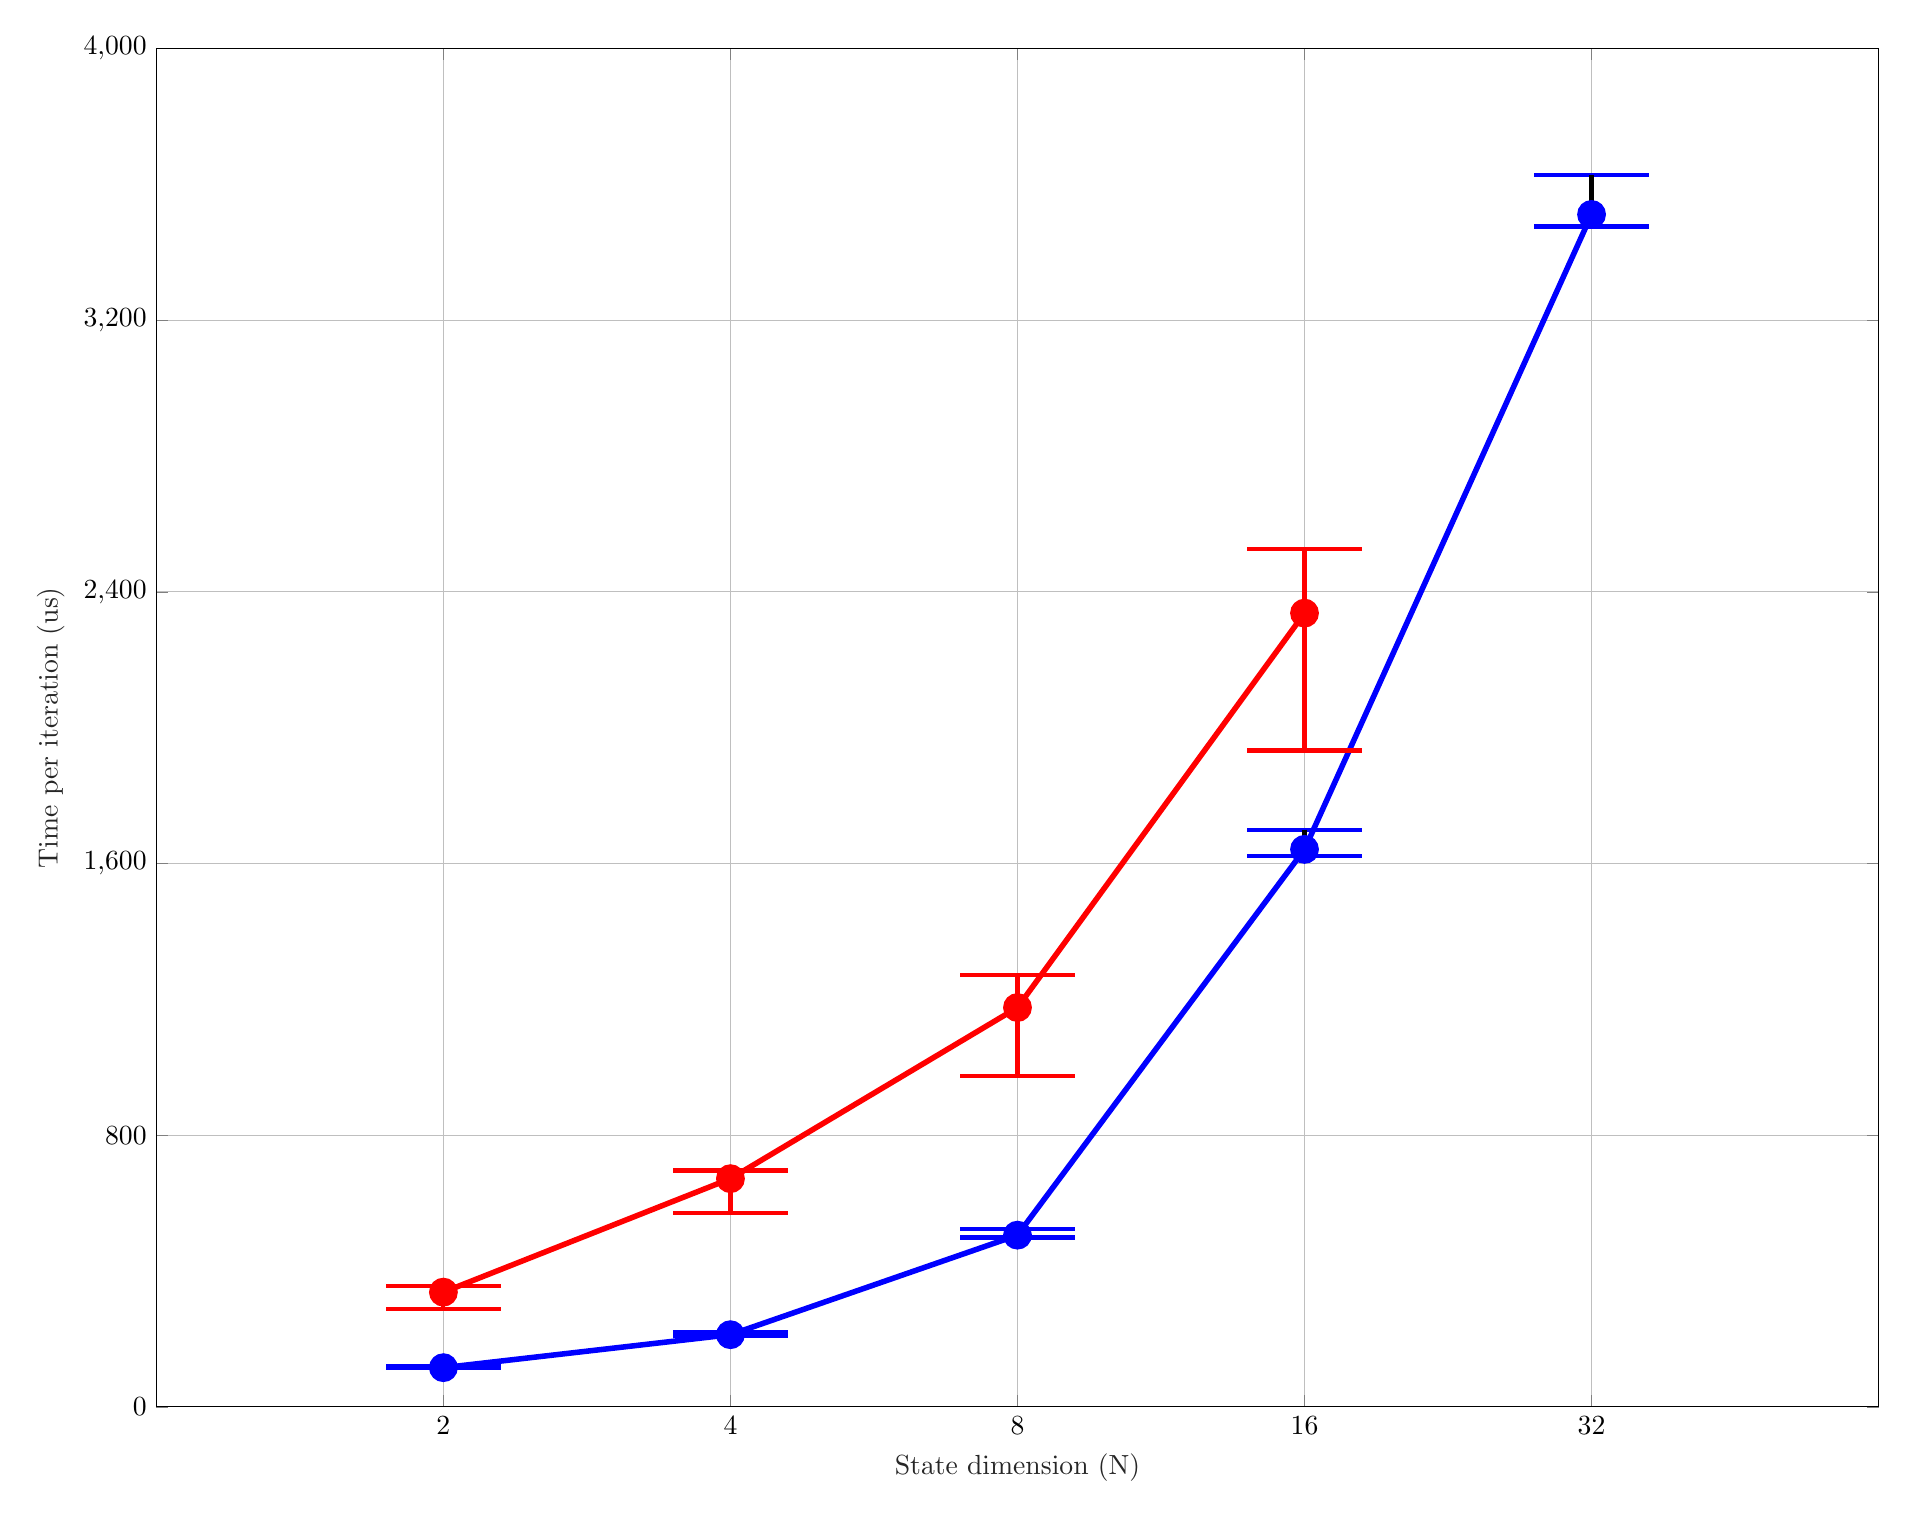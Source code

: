 % This file was created by matlab2tikz.
%
%The latest updates can be retrieved from
%  http://www.mathworks.com/matlabcentral/fileexchange/22022-matlab2tikz-matlab2tikz
%where you can also make suggestions and rate matlab2tikz.
%
\begin{tikzpicture}

\begin{axis}[%
width=8.611in,
height=6.792in,
at={(1.444in,0.917in)},
scale only axis,
xmin=0,
xmax=6,
xtick={1,2,3,4,5},
xticklabels={{2},{4},{8},{16},{32}},
xlabel style={font=\color{white!15!black}},
xlabel={State dimension (N)},
ymin=0,
ymax=4000,
ytick={   0,  800, 1600, 2400, 3200, 4000},
ylabel style={font=\color{white!15!black}},
ylabel={Time per iteration (us)},
axis background/.style={fill=white},
xmajorgrids,
ymajorgrids
]
\addplot [color=blue, line width=1.5pt, forget plot]
  table[row sep=crcr]{%
0.8	121\\
1.2	121\\
};
\addplot [color=blue, line width=1.5pt, forget plot]
  table[row sep=crcr]{%
0.8	114\\
1.2	114\\
};
\addplot [color=blue, line width=1.5pt, forget plot]
  table[row sep=crcr]{%
1.8	221\\
2.2	221\\
};
\addplot [color=blue, line width=1.5pt, forget plot]
  table[row sep=crcr]{%
1.8	210\\
2.2	210\\
};
\addplot [color=blue, line width=1.5pt, forget plot]
  table[row sep=crcr]{%
2.8	524\\
3.2	524\\
};
\addplot [color=blue, line width=1.5pt, forget plot]
  table[row sep=crcr]{%
2.8	499\\
3.2	499\\
};
\addplot [color=blue, line width=1.5pt, forget plot]
  table[row sep=crcr]{%
3.8	1700\\
4.2	1700\\
};
\addplot [color=blue, line width=1.5pt, forget plot]
  table[row sep=crcr]{%
3.8	1623\\
4.2	1623\\
};
\addplot [color=blue, line width=1.5pt, forget plot]
  table[row sep=crcr]{%
4.8	3627\\
5.2	3627\\
};
\addplot [color=blue, line width=1.5pt, forget plot]
  table[row sep=crcr]{%
4.8	3476\\
5.2	3476\\
};
\addplot [color=blue, line width=2.0pt, mark size=4.2pt, mark=*, mark options={solid, blue}, forget plot]
  table[row sep=crcr]{%
1	115.547\\
2	212.626\\
3	505.732\\
4	1641.684\\
5	3511.232\\
};
\addplot [color=black, line width=1.5pt, forget plot]
  table[row sep=crcr]{%
1	121\\
1	114\\
};
\addplot [color=black, line width=1.5pt, forget plot]
  table[row sep=crcr]{%
2	221\\
2	210\\
};
\addplot [color=black, line width=1.5pt, forget plot]
  table[row sep=crcr]{%
3	524\\
3	499\\
};
\addplot [color=black, line width=1.5pt, forget plot]
  table[row sep=crcr]{%
4	1700\\
4	1623\\
};
\addplot [color=black, line width=1.5pt, forget plot]
  table[row sep=crcr]{%
5	3627\\
5	3476\\
};
\addplot [color=red, line width=1.5pt, forget plot]
  table[row sep=crcr]{%
0.8	357\\
1.2	357\\
};
\addplot [color=red, line width=1.5pt, forget plot]
  table[row sep=crcr]{%
0.8	288\\
1.2	288\\
};
\addplot [color=red, line width=1.5pt, forget plot]
  table[row sep=crcr]{%
1.8	696\\
2.2	696\\
};
\addplot [color=red, line width=1.5pt, forget plot]
  table[row sep=crcr]{%
1.8	572\\
2.2	572\\
};
\addplot [color=red, line width=1.5pt, forget plot]
  table[row sep=crcr]{%
2.8	1272\\
3.2	1272\\
};
\addplot [color=red, line width=1.5pt, forget plot]
  table[row sep=crcr]{%
2.8	975\\
3.2	975\\
};
\addplot [color=red, line width=1.5pt, forget plot]
  table[row sep=crcr]{%
3.8	2527\\
4.2	2527\\
};
\addplot [color=red, line width=1.5pt, forget plot]
  table[row sep=crcr]{%
3.8	1933\\
4.2	1933\\
};
\addplot [color=red, line width=2.0pt, mark size=4.2pt, mark=*, mark options={solid, red}, forget plot]
  table[row sep=crcr]{%
1	337.895\\
2	672.089\\
3	1175.958\\
4	2337.332\\
};
\addplot [color=red, line width=1.5pt, forget plot]
  table[row sep=crcr]{%
1	357\\
1	288\\
};
\addplot [color=red, line width=1.5pt, forget plot]
  table[row sep=crcr]{%
2	696\\
2	572\\
};
\addplot [color=red, line width=1.5pt, forget plot]
  table[row sep=crcr]{%
3	1272\\
3	975\\
};
\addplot [color=red, line width=1.5pt, forget plot]
  table[row sep=crcr]{%
4	2527\\
4	1933\\
};
\end{axis}
\end{tikzpicture}%
